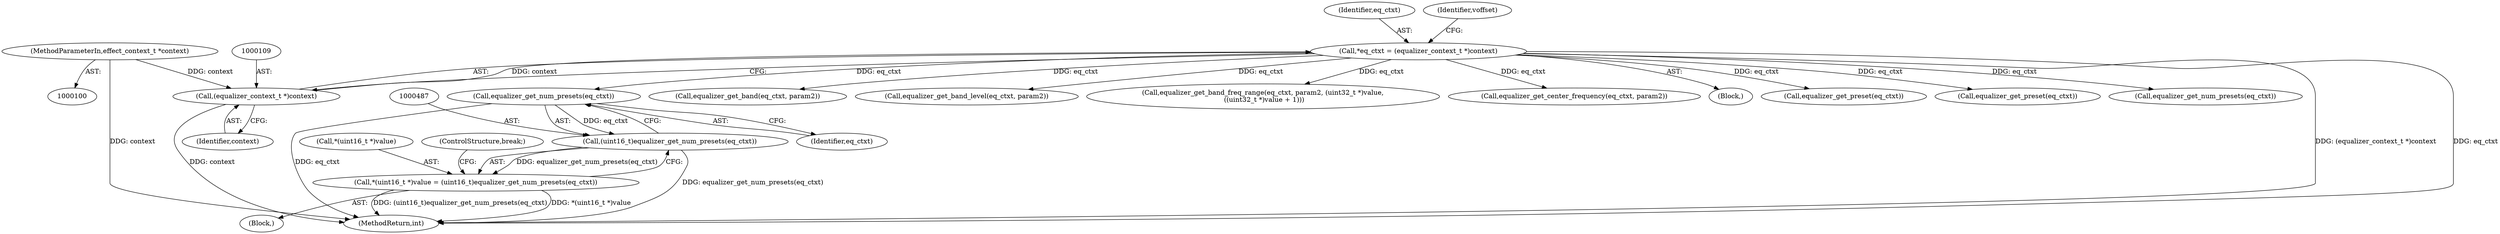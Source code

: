 digraph "0_Android_d72ea85c78a1a68bf99fd5804ad9784b4102fe57@pointer" {
"1000488" [label="(Call,equalizer_get_num_presets(eq_ctxt))"];
"1000106" [label="(Call,*eq_ctxt = (equalizer_context_t *)context)"];
"1000108" [label="(Call,(equalizer_context_t *)context)"];
"1000101" [label="(MethodParameterIn,effect_context_t *context)"];
"1000486" [label="(Call,(uint16_t)equalizer_get_num_presets(eq_ctxt))"];
"1000481" [label="(Call,*(uint16_t *)value = (uint16_t)equalizer_get_num_presets(eq_ctxt))"];
"1000488" [label="(Call,equalizer_get_num_presets(eq_ctxt))"];
"1000489" [label="(Identifier,eq_ctxt)"];
"1000107" [label="(Identifier,eq_ctxt)"];
"1000486" [label="(Call,(uint16_t)equalizer_get_num_presets(eq_ctxt))"];
"1000482" [label="(Call,*(uint16_t *)value)"];
"1000490" [label="(ControlStructure,break;)"];
"1000459" [label="(Call,equalizer_get_band(eq_ctxt, param2))"];
"1000101" [label="(MethodParameterIn,effect_context_t *context)"];
"1000481" [label="(Call,*(uint16_t *)value = (uint16_t)equalizer_get_num_presets(eq_ctxt))"];
"1000379" [label="(Call,equalizer_get_band_level(eq_ctxt, param2))"];
"1000113" [label="(Identifier,voffset)"];
"1000318" [label="(Block,)"];
"1000110" [label="(Identifier,context)"];
"1000432" [label="(Call,equalizer_get_band_freq_range(eq_ctxt, param2, (uint32_t *)value,\n ((uint32_t *)value + 1)))"];
"1000408" [label="(Call,equalizer_get_center_frequency(eq_ctxt, param2))"];
"1000108" [label="(Call,(equalizer_context_t *)context)"];
"1000104" [label="(Block,)"];
"1000606" [label="(MethodReturn,int)"];
"1000106" [label="(Call,*eq_ctxt = (equalizer_context_t *)context)"];
"1000565" [label="(Call,equalizer_get_preset(eq_ctxt))"];
"1000474" [label="(Call,equalizer_get_preset(eq_ctxt))"];
"1000505" [label="(Call,equalizer_get_num_presets(eq_ctxt))"];
"1000488" -> "1000486"  [label="AST: "];
"1000488" -> "1000489"  [label="CFG: "];
"1000489" -> "1000488"  [label="AST: "];
"1000486" -> "1000488"  [label="CFG: "];
"1000488" -> "1000606"  [label="DDG: eq_ctxt"];
"1000488" -> "1000486"  [label="DDG: eq_ctxt"];
"1000106" -> "1000488"  [label="DDG: eq_ctxt"];
"1000106" -> "1000104"  [label="AST: "];
"1000106" -> "1000108"  [label="CFG: "];
"1000107" -> "1000106"  [label="AST: "];
"1000108" -> "1000106"  [label="AST: "];
"1000113" -> "1000106"  [label="CFG: "];
"1000106" -> "1000606"  [label="DDG: (equalizer_context_t *)context"];
"1000106" -> "1000606"  [label="DDG: eq_ctxt"];
"1000108" -> "1000106"  [label="DDG: context"];
"1000106" -> "1000379"  [label="DDG: eq_ctxt"];
"1000106" -> "1000408"  [label="DDG: eq_ctxt"];
"1000106" -> "1000432"  [label="DDG: eq_ctxt"];
"1000106" -> "1000459"  [label="DDG: eq_ctxt"];
"1000106" -> "1000474"  [label="DDG: eq_ctxt"];
"1000106" -> "1000505"  [label="DDG: eq_ctxt"];
"1000106" -> "1000565"  [label="DDG: eq_ctxt"];
"1000108" -> "1000110"  [label="CFG: "];
"1000109" -> "1000108"  [label="AST: "];
"1000110" -> "1000108"  [label="AST: "];
"1000108" -> "1000606"  [label="DDG: context"];
"1000101" -> "1000108"  [label="DDG: context"];
"1000101" -> "1000100"  [label="AST: "];
"1000101" -> "1000606"  [label="DDG: context"];
"1000486" -> "1000481"  [label="AST: "];
"1000487" -> "1000486"  [label="AST: "];
"1000481" -> "1000486"  [label="CFG: "];
"1000486" -> "1000606"  [label="DDG: equalizer_get_num_presets(eq_ctxt)"];
"1000486" -> "1000481"  [label="DDG: equalizer_get_num_presets(eq_ctxt)"];
"1000481" -> "1000318"  [label="AST: "];
"1000482" -> "1000481"  [label="AST: "];
"1000490" -> "1000481"  [label="CFG: "];
"1000481" -> "1000606"  [label="DDG: (uint16_t)equalizer_get_num_presets(eq_ctxt)"];
"1000481" -> "1000606"  [label="DDG: *(uint16_t *)value"];
}
